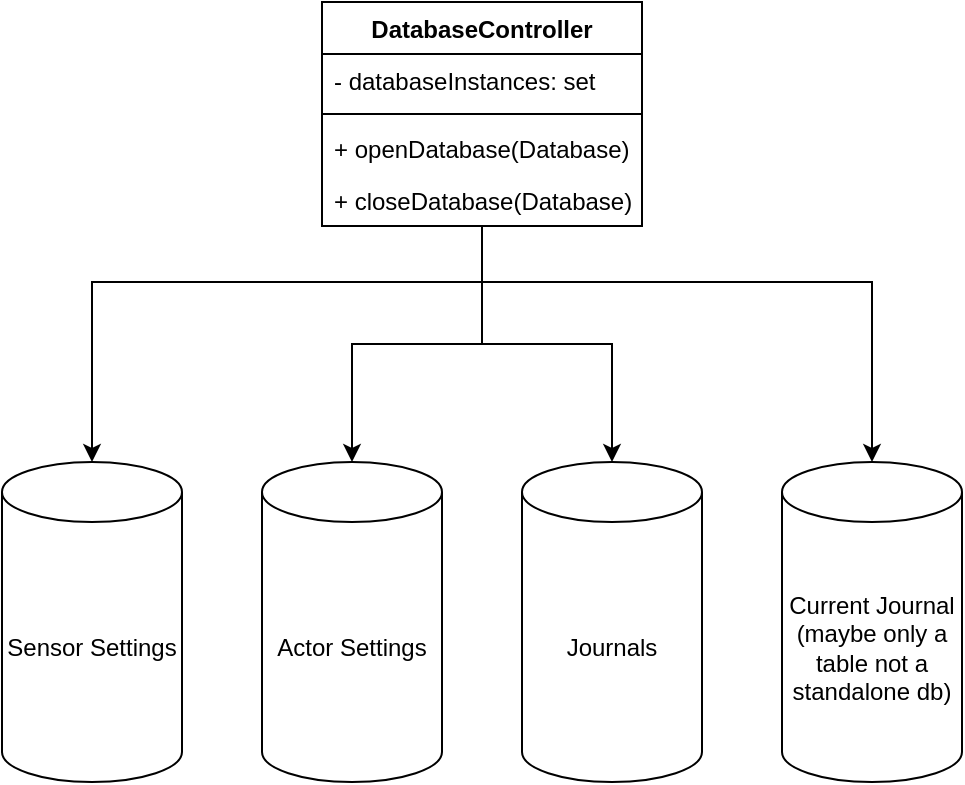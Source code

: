 <mxfile version="20.5.3" type="embed" pages="2"><diagram id="23iRSUPoRavnBvh4doch" name="Page-1"><mxGraphModel dx="1136" dy="1110" grid="1" gridSize="10" guides="1" tooltips="1" connect="1" arrows="1" fold="1" page="1" pageScale="1" pageWidth="827" pageHeight="1169" math="0" shadow="0"><root><mxCell id="0"/><mxCell id="1" parent="0"/><mxCell id="2" value="Sensor Settings" style="shape=cylinder3;whiteSpace=wrap;html=1;boundedLbl=1;backgroundOutline=1;size=15;" vertex="1" parent="1"><mxGeometry x="100" y="300" width="90" height="160" as="geometry"/></mxCell><mxCell id="4" value="Actor Settings" style="shape=cylinder3;whiteSpace=wrap;html=1;boundedLbl=1;backgroundOutline=1;size=15;" vertex="1" parent="1"><mxGeometry x="230" y="300" width="90" height="160" as="geometry"/></mxCell><mxCell id="5" value="Journals" style="shape=cylinder3;whiteSpace=wrap;html=1;boundedLbl=1;backgroundOutline=1;size=15;" vertex="1" parent="1"><mxGeometry x="360" y="300" width="90" height="160" as="geometry"/></mxCell><mxCell id="6" value="Current Journal (maybe only a table not a standalone db)" style="shape=cylinder3;whiteSpace=wrap;html=1;boundedLbl=1;backgroundOutline=1;size=15;" vertex="1" parent="1"><mxGeometry x="490" y="300" width="90" height="160" as="geometry"/></mxCell><mxCell id="20" style="edgeStyle=orthogonalEdgeStyle;rounded=0;orthogonalLoop=1;jettySize=auto;html=1;" edge="1" parent="1" source="15" target="2"><mxGeometry relative="1" as="geometry"><Array as="points"><mxPoint x="340" y="210"/><mxPoint x="145" y="210"/></Array></mxGeometry></mxCell><mxCell id="22" style="edgeStyle=orthogonalEdgeStyle;rounded=0;orthogonalLoop=1;jettySize=auto;html=1;" edge="1" parent="1" source="15" target="4"><mxGeometry relative="1" as="geometry"/></mxCell><mxCell id="23" style="edgeStyle=orthogonalEdgeStyle;rounded=0;orthogonalLoop=1;jettySize=auto;html=1;" edge="1" parent="1" source="15" target="5"><mxGeometry relative="1" as="geometry"/></mxCell><mxCell id="24" style="edgeStyle=orthogonalEdgeStyle;rounded=0;orthogonalLoop=1;jettySize=auto;html=1;" edge="1" parent="1" source="15" target="6"><mxGeometry relative="1" as="geometry"><Array as="points"><mxPoint x="340" y="210"/><mxPoint x="535" y="210"/></Array></mxGeometry></mxCell><mxCell id="15" value="DatabaseController" style="swimlane;fontStyle=1;align=center;verticalAlign=top;childLayout=stackLayout;horizontal=1;startSize=26;horizontalStack=0;resizeParent=1;resizeParentMax=0;resizeLast=0;collapsible=1;marginBottom=0;" vertex="1" parent="1"><mxGeometry x="260" y="70" width="160" height="112" as="geometry"/></mxCell><mxCell id="16" value="- databaseInstances: set" style="text;strokeColor=none;fillColor=none;align=left;verticalAlign=top;spacingLeft=4;spacingRight=4;overflow=hidden;rotatable=0;points=[[0,0.5],[1,0.5]];portConstraint=eastwest;" vertex="1" parent="15"><mxGeometry y="26" width="160" height="26" as="geometry"/></mxCell><mxCell id="17" value="" style="line;strokeWidth=1;fillColor=none;align=left;verticalAlign=middle;spacingTop=-1;spacingLeft=3;spacingRight=3;rotatable=0;labelPosition=right;points=[];portConstraint=eastwest;strokeColor=inherit;" vertex="1" parent="15"><mxGeometry y="52" width="160" height="8" as="geometry"/></mxCell><mxCell id="18" value="+ openDatabase(Database)" style="text;strokeColor=none;fillColor=none;align=left;verticalAlign=top;spacingLeft=4;spacingRight=4;overflow=hidden;rotatable=0;points=[[0,0.5],[1,0.5]];portConstraint=eastwest;" vertex="1" parent="15"><mxGeometry y="60" width="160" height="26" as="geometry"/></mxCell><mxCell id="19" value="+ closeDatabase(Database)" style="text;strokeColor=none;fillColor=none;align=left;verticalAlign=top;spacingLeft=4;spacingRight=4;overflow=hidden;rotatable=0;points=[[0,0.5],[1,0.5]];portConstraint=eastwest;" vertex="1" parent="15"><mxGeometry y="86" width="160" height="26" as="geometry"/></mxCell></root></mxGraphModel></diagram><diagram id="DT3NWDf5XGFPtWyRYROO" name="Sequence-Diagram">&#xa;    <mxGraphModel dx="899" dy="1112" grid="1" gridSize="10" guides="1" tooltips="1" connect="1" arrows="1" fold="1" page="1" pageScale="1" pageWidth="827" pageHeight="1169" math="0" shadow="0">&#xa;      <root>&#xa;        <mxCell id="0"/>&#xa;        <mxCell id="1" parent="0"/>&#xa;        <mxCell id="e4az-tmhH8eZ0OtNV26Z-1" value="" style="shape=umlLifeline;perimeter=lifelinePerimeter;whiteSpace=wrap;html=1;container=1;dropTarget=0;collapsible=0;recursiveResize=0;outlineConnect=0;portConstraint=eastwest;newEdgeStyle={&quot;curved&quot;:0,&quot;rounded&quot;:0};participant=umlActor;" parent="1" vertex="1">&#xa;          <mxGeometry x="30" y="40" width="20" height="850" as="geometry"/>&#xa;        </mxCell>&#xa;        <mxCell id="e4az-tmhH8eZ0OtNV26Z-3" value="Database&lt;br&gt;Manipulator" style="shape=umlLifeline;perimeter=lifelinePerimeter;whiteSpace=wrap;html=1;container=1;dropTarget=0;collapsible=0;recursiveResize=0;outlineConnect=0;portConstraint=eastwest;newEdgeStyle={&quot;curved&quot;:0,&quot;rounded&quot;:0};" parent="1" vertex="1">&#xa;          <mxGeometry x="110" y="40" width="100" height="850" as="geometry"/>&#xa;        </mxCell>&#xa;        <mxCell id="e4az-tmhH8eZ0OtNV26Z-4" value="__init__(database)" style="html=1;verticalAlign=bottom;endArrow=block;curved=0;rounded=0;" parent="1" target="e4az-tmhH8eZ0OtNV26Z-3" edge="1">&#xa;          <mxGeometry width="80" relative="1" as="geometry">&#xa;            <mxPoint x="40" y="120" as="sourcePoint"/>&#xa;            <mxPoint x="120" y="120" as="targetPoint"/>&#xa;          </mxGeometry>&#xa;        </mxCell>&#xa;        <mxCell id="e4az-tmhH8eZ0OtNV26Z-5" value="Database:&amp;nbsp;&lt;br&gt;DatabaseInterface" style="shape=umlLifeline;perimeter=lifelinePerimeter;whiteSpace=wrap;html=1;container=1;dropTarget=0;collapsible=0;recursiveResize=0;outlineConnect=0;portConstraint=eastwest;newEdgeStyle={&quot;curved&quot;:0,&quot;rounded&quot;:0};" parent="1" vertex="1">&#xa;          <mxGeometry x="230" y="40" width="100" height="850" as="geometry"/>&#xa;        </mxCell>&#xa;        <mxCell id="e4az-tmhH8eZ0OtNV26Z-6" value="__init__()" style="html=1;verticalAlign=bottom;endArrow=block;curved=0;rounded=0;" parent="1" target="e4az-tmhH8eZ0OtNV26Z-5" edge="1">&#xa;          <mxGeometry width="80" relative="1" as="geometry">&#xa;            <mxPoint x="160" y="130" as="sourcePoint"/>&#xa;            <mxPoint x="240" y="130" as="targetPoint"/>&#xa;          </mxGeometry>&#xa;        </mxCell>&#xa;        <mxCell id="e4az-tmhH8eZ0OtNV26Z-7" value="instance" style="html=1;verticalAlign=bottom;endArrow=block;curved=0;rounded=0;" parent="1" edge="1">&#xa;          <mxGeometry width="80" relative="1" as="geometry">&#xa;            <mxPoint x="280" y="150" as="sourcePoint"/>&#xa;            <mxPoint x="159.5" y="150" as="targetPoint"/>&#xa;          </mxGeometry>&#xa;        </mxCell>&#xa;        <mxCell id="NraJfhpnYq18qEgPwm5T-3" value="" style="group" parent="1" vertex="1" connectable="0">&#xa;          <mxGeometry x="30" y="330" width="260" height="100" as="geometry"/>&#xa;        </mxCell>&#xa;        <mxCell id="e4az-tmhH8eZ0OtNV26Z-14" value="createTable" style="shape=umlFrame;whiteSpace=wrap;html=1;pointerEvents=0;width=80;height=30;" parent="NraJfhpnYq18qEgPwm5T-3" vertex="1">&#xa;          <mxGeometry width="260" height="100" as="geometry"/>&#xa;        </mxCell>&#xa;        <mxCell id="e4az-tmhH8eZ0OtNV26Z-16" value="dataBaseInstance.&lt;br&gt;createTable&lt;br style=&quot;border-color: var(--border-color);&quot;&gt;(tableHandle, &lt;br&gt;columns, name)" style="html=1;verticalAlign=bottom;endArrow=block;curved=0;rounded=0;" parent="NraJfhpnYq18qEgPwm5T-3" edge="1">&#xa;          <mxGeometry x="0.004" width="80" relative="1" as="geometry">&#xa;            <mxPoint x="130" y="70" as="sourcePoint"/>&#xa;            <mxPoint x="249.5" y="70" as="targetPoint"/>&#xa;            <Array as="points">&#xa;              <mxPoint x="160" y="70"/>&#xa;              <mxPoint x="190" y="70"/>&#xa;            </Array>&#xa;            <mxPoint as="offset"/>&#xa;          </mxGeometry>&#xa;        </mxCell>&#xa;        <mxCell id="e4az-tmhH8eZ0OtNV26Z-17" value="createTable&lt;br&gt;(columns, name)" style="html=1;verticalAlign=bottom;endArrow=block;curved=0;rounded=0;" parent="NraJfhpnYq18qEgPwm5T-3" edge="1">&#xa;          <mxGeometry width="80" relative="1" as="geometry">&#xa;            <mxPoint x="10" y="60" as="sourcePoint"/>&#xa;            <mxPoint x="129.5" y="60" as="targetPoint"/>&#xa;          </mxGeometry>&#xa;        </mxCell>&#xa;        <mxCell id="NraJfhpnYq18qEgPwm5T-4" value="" style="group" parent="1" vertex="1" connectable="0">&#xa;          <mxGeometry x="30" y="160" width="260" height="150" as="geometry"/>&#xa;        </mxCell>&#xa;        <mxCell id="e4az-tmhH8eZ0OtNV26Z-8" value="connect()" style="html=1;verticalAlign=bottom;endArrow=block;curved=0;rounded=0;" parent="NraJfhpnYq18qEgPwm5T-4" edge="1">&#xa;          <mxGeometry x="0.004" width="80" relative="1" as="geometry">&#xa;            <mxPoint x="10" y="50" as="sourcePoint"/>&#xa;            <mxPoint x="129.5" y="50" as="targetPoint"/>&#xa;            <mxPoint as="offset"/>&#xa;          </mxGeometry>&#xa;        </mxCell>&#xa;        <mxCell id="e4az-tmhH8eZ0OtNV26Z-9" value="dataBaseInstance.&lt;br&gt;connect()" style="html=1;verticalAlign=bottom;endArrow=block;curved=0;rounded=0;" parent="NraJfhpnYq18qEgPwm5T-4" edge="1">&#xa;          <mxGeometry x="0.004" width="80" relative="1" as="geometry">&#xa;            <mxPoint x="130" y="60" as="sourcePoint"/>&#xa;            <mxPoint x="250" y="60" as="targetPoint"/>&#xa;            <mxPoint as="offset"/>&#xa;          </mxGeometry>&#xa;        </mxCell>&#xa;        <mxCell id="e4az-tmhH8eZ0OtNV26Z-10" value="connection" style="html=1;verticalAlign=bottom;endArrow=block;curved=0;rounded=0;" parent="NraJfhpnYq18qEgPwm5T-4" edge="1">&#xa;          <mxGeometry width="80" relative="1" as="geometry">&#xa;            <mxPoint x="250" y="80" as="sourcePoint"/>&#xa;            <mxPoint x="129.5" y="80" as="targetPoint"/>&#xa;          </mxGeometry>&#xa;        </mxCell>&#xa;        <mxCell id="e4az-tmhH8eZ0OtNV26Z-11" value="tableHandle" style="html=1;verticalAlign=bottom;endArrow=block;curved=0;rounded=0;" parent="NraJfhpnYq18qEgPwm5T-4" edge="1">&#xa;          <mxGeometry width="80" relative="1" as="geometry">&#xa;            <mxPoint x="250" y="130" as="sourcePoint"/>&#xa;            <mxPoint x="130" y="130" as="targetPoint"/>&#xa;            <mxPoint as="offset"/>&#xa;            <Array as="points">&#xa;              <mxPoint x="200" y="130"/>&#xa;            </Array>&#xa;          </mxGeometry>&#xa;        </mxCell>&#xa;        <mxCell id="e4az-tmhH8eZ0OtNV26Z-13" value="connect" style="shape=umlFrame;whiteSpace=wrap;html=1;pointerEvents=0;" parent="NraJfhpnYq18qEgPwm5T-4" vertex="1">&#xa;          <mxGeometry width="260" height="150" as="geometry"/>&#xa;        </mxCell>&#xa;        <mxCell id="NraJfhpnYq18qEgPwm5T-1" value="dataBaseInstance.&lt;br&gt;createTableHandle()" style="html=1;verticalAlign=bottom;endArrow=block;curved=0;rounded=0;" parent="NraJfhpnYq18qEgPwm5T-4" edge="1">&#xa;          <mxGeometry width="80" relative="1" as="geometry">&#xa;            <mxPoint x="130" y="110" as="sourcePoint"/>&#xa;            <mxPoint x="250" y="110" as="targetPoint"/>&#xa;            <mxPoint as="offset"/>&#xa;          </mxGeometry>&#xa;        </mxCell>&#xa;        <mxCell id="NraJfhpnYq18qEgPwm5T-6" value="" style="group" parent="1" vertex="1" connectable="0">&#xa;          <mxGeometry x="30" y="450" width="260" height="140" as="geometry"/>&#xa;        </mxCell>&#xa;        <mxCell id="e4az-tmhH8eZ0OtNV26Z-18" value="insertData" style="shape=umlFrame;whiteSpace=wrap;html=1;pointerEvents=0;width=70;height=30;container=0;" parent="NraJfhpnYq18qEgPwm5T-6" vertex="1">&#xa;          <mxGeometry width="260" height="140" as="geometry"/>&#xa;        </mxCell>&#xa;        <mxCell id="vdOqzi5z4dyMD7uhWqzi-2" value="insertData&lt;br&gt;(data)" style="html=1;verticalAlign=bottom;endArrow=block;curved=0;rounded=0;" parent="NraJfhpnYq18qEgPwm5T-6" target="e4az-tmhH8eZ0OtNV26Z-3" edge="1">&#xa;          <mxGeometry width="80" relative="1" as="geometry">&#xa;            <mxPoint x="10" y="60" as="sourcePoint"/>&#xa;            <mxPoint x="90" y="60" as="targetPoint"/>&#xa;          </mxGeometry>&#xa;        </mxCell>&#xa;        <mxCell id="vdOqzi5z4dyMD7uhWqzi-3" value="dataBaseInstance.&lt;br&gt;insertData&lt;br&gt;(data, tableHandle)" style="html=1;verticalAlign=bottom;endArrow=block;curved=0;rounded=0;" parent="NraJfhpnYq18qEgPwm5T-6" edge="1">&#xa;          <mxGeometry width="80" relative="1" as="geometry">&#xa;            <mxPoint x="130" y="70" as="sourcePoint"/>&#xa;            <mxPoint x="250" y="70" as="targetPoint"/>&#xa;            <mxPoint as="offset"/>&#xa;          </mxGeometry>&#xa;        </mxCell>&#xa;        <mxCell id="NraJfhpnYq18qEgPwm5T-5" value="dataBaseInstance.&lt;br&gt;saveChanges&lt;br&gt;(dataBaseConnection)" style="html=1;verticalAlign=bottom;endArrow=block;curved=0;rounded=0;" parent="NraJfhpnYq18qEgPwm5T-6" edge="1">&#xa;          <mxGeometry width="80" relative="1" as="geometry">&#xa;            <mxPoint x="130" y="120" as="sourcePoint"/>&#xa;            <mxPoint x="250" y="120" as="targetPoint"/>&#xa;            <mxPoint as="offset"/>&#xa;          </mxGeometry>&#xa;        </mxCell>&#xa;        <mxCell id="NraJfhpnYq18qEgPwm5T-13" value="" style="group" parent="1" vertex="1" connectable="0">&#xa;          <mxGeometry x="30" y="610" width="260" height="100" as="geometry"/>&#xa;        </mxCell>&#xa;        <mxCell id="NraJfhpnYq18qEgPwm5T-7" value="getData" style="shape=umlFrame;whiteSpace=wrap;html=1;pointerEvents=0;" parent="NraJfhpnYq18qEgPwm5T-13" vertex="1">&#xa;          <mxGeometry width="260" height="100" as="geometry"/>&#xa;        </mxCell>&#xa;        <mxCell id="NraJfhpnYq18qEgPwm5T-8" value="getData()" style="html=1;verticalAlign=bottom;endArrow=block;curved=0;rounded=0;" parent="NraJfhpnYq18qEgPwm5T-13" target="e4az-tmhH8eZ0OtNV26Z-3" edge="1">&#xa;          <mxGeometry width="80" relative="1" as="geometry">&#xa;            <mxPoint x="10" y="50" as="sourcePoint"/>&#xa;            <mxPoint x="90" y="50" as="targetPoint"/>&#xa;          </mxGeometry>&#xa;        </mxCell>&#xa;        <mxCell id="NraJfhpnYq18qEgPwm5T-9" value="dataBaseInstance.&lt;br&gt;getData(tableHandle)" style="html=1;verticalAlign=bottom;endArrow=block;curved=0;rounded=0;" parent="NraJfhpnYq18qEgPwm5T-13" edge="1">&#xa;          <mxGeometry width="80" relative="1" as="geometry">&#xa;            <mxPoint x="130" y="60" as="sourcePoint"/>&#xa;            <mxPoint x="250" y="60" as="targetPoint"/>&#xa;            <mxPoint as="offset"/>&#xa;          </mxGeometry>&#xa;        </mxCell>&#xa;        <mxCell id="NraJfhpnYq18qEgPwm5T-11" value="list[tuple]" style="html=1;verticalAlign=bottom;endArrow=block;curved=0;rounded=0;" parent="NraJfhpnYq18qEgPwm5T-13" target="e4az-tmhH8eZ0OtNV26Z-3" edge="1">&#xa;          <mxGeometry width="80" relative="1" as="geometry">&#xa;            <mxPoint x="250" y="80" as="sourcePoint"/>&#xa;            <mxPoint x="220" y="80" as="targetPoint"/>&#xa;          </mxGeometry>&#xa;        </mxCell>&#xa;        <mxCell id="NraJfhpnYq18qEgPwm5T-12" value="list[tuple]" style="html=1;verticalAlign=bottom;endArrow=block;curved=0;rounded=0;" parent="NraJfhpnYq18qEgPwm5T-13" edge="1">&#xa;          <mxGeometry width="80" relative="1" as="geometry">&#xa;            <mxPoint x="130" y="90" as="sourcePoint"/>&#xa;            <mxPoint x="10" y="90" as="targetPoint"/>&#xa;          </mxGeometry>&#xa;        </mxCell>&#xa;        <mxCell id="NraJfhpnYq18qEgPwm5T-15" value="getDataByKeyword" style="shape=umlFrame;whiteSpace=wrap;html=1;pointerEvents=0;width=120;height=30;" parent="1" vertex="1">&#xa;          <mxGeometry x="30" y="730" width="260" height="140" as="geometry"/>&#xa;        </mxCell>&#xa;        <mxCell id="NraJfhpnYq18qEgPwm5T-16" value="getDataByKeyWord&lt;br&gt;(column, keyWord)" style="html=1;verticalAlign=bottom;endArrow=block;curved=0;rounded=0;" parent="1" edge="1" target="e4az-tmhH8eZ0OtNV26Z-3">&#xa;          <mxGeometry width="80" relative="1" as="geometry">&#xa;            <mxPoint x="40" y="795" as="sourcePoint"/>&#xa;            <mxPoint x="120" y="795" as="targetPoint"/>&#xa;          </mxGeometry>&#xa;        </mxCell>&#xa;        <mxCell id="NraJfhpnYq18qEgPwm5T-17" value="dataBaseInstance.&lt;br&gt;getDataByKeyWord&lt;br&gt;(column, keyWord,&lt;br&gt;&amp;nbsp;tableHandle)" style="html=1;verticalAlign=bottom;endArrow=block;curved=0;rounded=0;" parent="1" edge="1">&#xa;          <mxGeometry width="80" relative="1" as="geometry">&#xa;            <mxPoint x="160" y="808" as="sourcePoint"/>&#xa;            <mxPoint x="280" y="808" as="targetPoint"/>&#xa;            <mxPoint as="offset"/>&#xa;          </mxGeometry>&#xa;        </mxCell>&#xa;        <mxCell id="NraJfhpnYq18qEgPwm5T-18" value="list[tuple]" style="html=1;verticalAlign=bottom;endArrow=block;curved=0;rounded=0;" parent="1" edge="1" target="e4az-tmhH8eZ0OtNV26Z-3">&#xa;          <mxGeometry width="80" relative="1" as="geometry">&#xa;            <mxPoint x="280" y="834" as="sourcePoint"/>&#xa;            <mxPoint x="250" y="834" as="targetPoint"/>&#xa;          </mxGeometry>&#xa;        </mxCell>&#xa;        <mxCell id="NraJfhpnYq18qEgPwm5T-19" value="list[tuple]" style="html=1;verticalAlign=bottom;endArrow=block;curved=0;rounded=0;" parent="1" edge="1">&#xa;          <mxGeometry width="80" relative="1" as="geometry">&#xa;            <mxPoint x="160" y="847" as="sourcePoint"/>&#xa;            <mxPoint x="40" y="847" as="targetPoint"/>&#xa;          </mxGeometry>&#xa;        </mxCell>&#xa;      </root>&#xa;    </mxGraphModel>&#xa;  </diagram></mxfile>